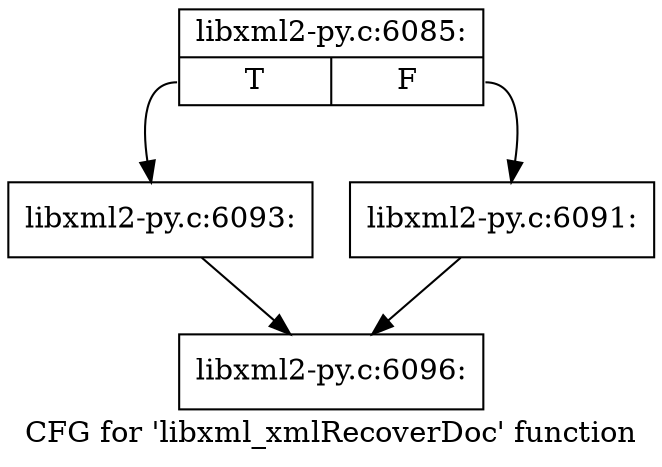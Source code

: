 digraph "CFG for 'libxml_xmlRecoverDoc' function" {
	label="CFG for 'libxml_xmlRecoverDoc' function";

	Node0x41ced00 [shape=record,label="{libxml2-py.c:6085:|{<s0>T|<s1>F}}"];
	Node0x41ced00:s0 -> Node0x41d3280;
	Node0x41ced00:s1 -> Node0x41d3230;
	Node0x41d3230 [shape=record,label="{libxml2-py.c:6091:}"];
	Node0x41d3230 -> Node0x41d1a40;
	Node0x41d3280 [shape=record,label="{libxml2-py.c:6093:}"];
	Node0x41d3280 -> Node0x41d1a40;
	Node0x41d1a40 [shape=record,label="{libxml2-py.c:6096:}"];
}
